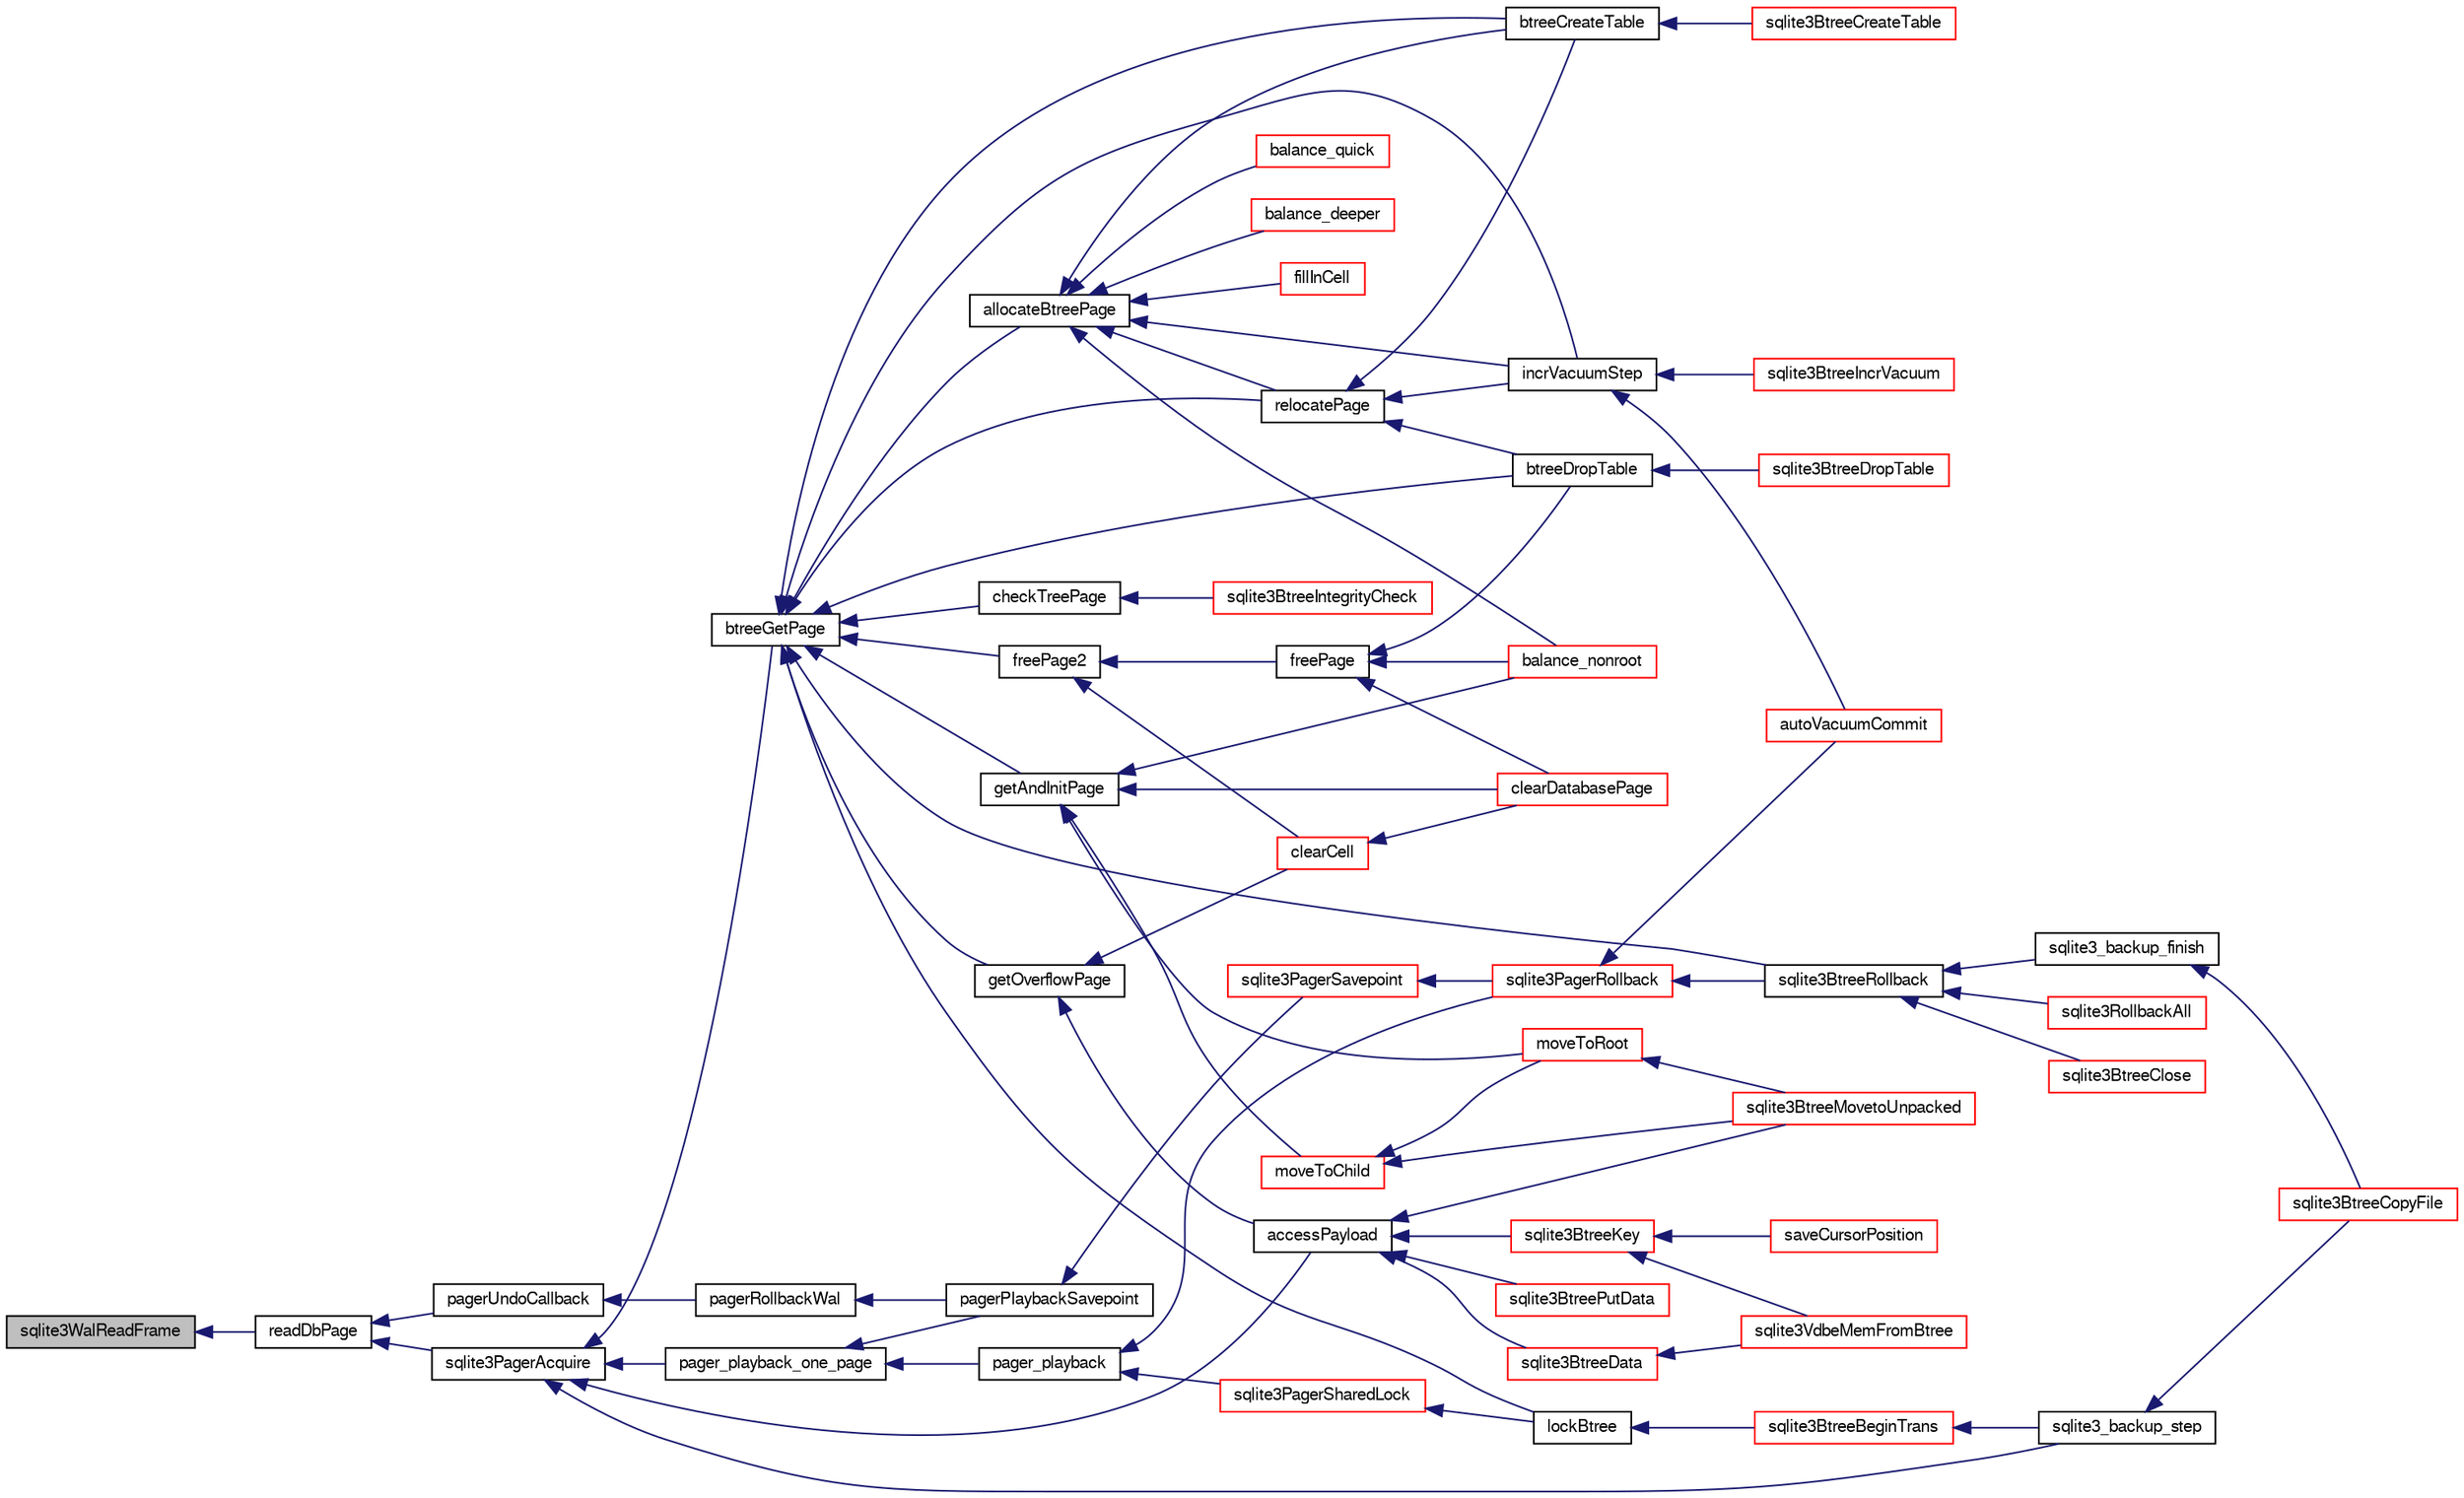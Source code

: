 digraph "sqlite3WalReadFrame"
{
  edge [fontname="FreeSans",fontsize="10",labelfontname="FreeSans",labelfontsize="10"];
  node [fontname="FreeSans",fontsize="10",shape=record];
  rankdir="LR";
  Node814184 [label="sqlite3WalReadFrame",height=0.2,width=0.4,color="black", fillcolor="grey75", style="filled", fontcolor="black"];
  Node814184 -> Node814185 [dir="back",color="midnightblue",fontsize="10",style="solid",fontname="FreeSans"];
  Node814185 [label="readDbPage",height=0.2,width=0.4,color="black", fillcolor="white", style="filled",URL="$sqlite3_8c.html#a1c4cca64dd97dda37d9be9cac94941a0"];
  Node814185 -> Node814186 [dir="back",color="midnightblue",fontsize="10",style="solid",fontname="FreeSans"];
  Node814186 [label="pagerUndoCallback",height=0.2,width=0.4,color="black", fillcolor="white", style="filled",URL="$sqlite3_8c.html#aca578b7eaed97dbbc2219eb67e1de24f"];
  Node814186 -> Node814187 [dir="back",color="midnightblue",fontsize="10",style="solid",fontname="FreeSans"];
  Node814187 [label="pagerRollbackWal",height=0.2,width=0.4,color="black", fillcolor="white", style="filled",URL="$sqlite3_8c.html#a80911cae8e3a137646b54d4e3e52147b"];
  Node814187 -> Node814188 [dir="back",color="midnightblue",fontsize="10",style="solid",fontname="FreeSans"];
  Node814188 [label="pagerPlaybackSavepoint",height=0.2,width=0.4,color="black", fillcolor="white", style="filled",URL="$sqlite3_8c.html#aedf76c3b6661c4244cc3e2c5464fd12e"];
  Node814188 -> Node814189 [dir="back",color="midnightblue",fontsize="10",style="solid",fontname="FreeSans"];
  Node814189 [label="sqlite3PagerSavepoint",height=0.2,width=0.4,color="red", fillcolor="white", style="filled",URL="$sqlite3_8c.html#a8b5f1920b6a8b564a47e243868f2c8d4"];
  Node814189 -> Node814190 [dir="back",color="midnightblue",fontsize="10",style="solid",fontname="FreeSans"];
  Node814190 [label="sqlite3PagerRollback",height=0.2,width=0.4,color="red", fillcolor="white", style="filled",URL="$sqlite3_8c.html#afdd2ecbb97b7a716892ff6bd10c7dfd0"];
  Node814190 -> Node814507 [dir="back",color="midnightblue",fontsize="10",style="solid",fontname="FreeSans"];
  Node814507 [label="autoVacuumCommit",height=0.2,width=0.4,color="red", fillcolor="white", style="filled",URL="$sqlite3_8c.html#a809d22c6311135ae3048adf41febaef0"];
  Node814190 -> Node814513 [dir="back",color="midnightblue",fontsize="10",style="solid",fontname="FreeSans"];
  Node814513 [label="sqlite3BtreeRollback",height=0.2,width=0.4,color="black", fillcolor="white", style="filled",URL="$sqlite3_8c.html#a317473acdafdd688385c8954f09de186"];
  Node814513 -> Node814460 [dir="back",color="midnightblue",fontsize="10",style="solid",fontname="FreeSans"];
  Node814460 [label="sqlite3BtreeClose",height=0.2,width=0.4,color="red", fillcolor="white", style="filled",URL="$sqlite3_8c.html#a729b65009b66a99200496b09c124df01"];
  Node814513 -> Node814424 [dir="back",color="midnightblue",fontsize="10",style="solid",fontname="FreeSans"];
  Node814424 [label="sqlite3_backup_finish",height=0.2,width=0.4,color="black", fillcolor="white", style="filled",URL="$sqlite3_8h.html#a176857dd58d99be53b6d7305533e0048"];
  Node814424 -> Node814408 [dir="back",color="midnightblue",fontsize="10",style="solid",fontname="FreeSans"];
  Node814408 [label="sqlite3BtreeCopyFile",height=0.2,width=0.4,color="red", fillcolor="white", style="filled",URL="$sqlite3_8c.html#a4d9e19a79f0d5c1dfcef0bd137ae83f9"];
  Node814513 -> Node814412 [dir="back",color="midnightblue",fontsize="10",style="solid",fontname="FreeSans"];
  Node814412 [label="sqlite3RollbackAll",height=0.2,width=0.4,color="red", fillcolor="white", style="filled",URL="$sqlite3_8c.html#ad902dd388d73208539f557962e3fe6bb"];
  Node814185 -> Node814466 [dir="back",color="midnightblue",fontsize="10",style="solid",fontname="FreeSans"];
  Node814466 [label="sqlite3PagerAcquire",height=0.2,width=0.4,color="black", fillcolor="white", style="filled",URL="$sqlite3_8c.html#a22a53daafd2bd778cda390312651f994"];
  Node814466 -> Node814467 [dir="back",color="midnightblue",fontsize="10",style="solid",fontname="FreeSans"];
  Node814467 [label="pager_playback_one_page",height=0.2,width=0.4,color="black", fillcolor="white", style="filled",URL="$sqlite3_8c.html#adfca1dee9939482792fe2b4ed982d00e"];
  Node814467 -> Node814468 [dir="back",color="midnightblue",fontsize="10",style="solid",fontname="FreeSans"];
  Node814468 [label="pager_playback",height=0.2,width=0.4,color="black", fillcolor="white", style="filled",URL="$sqlite3_8c.html#a9d9a750a9fc76eb4b668c8a16b164a65"];
  Node814468 -> Node814469 [dir="back",color="midnightblue",fontsize="10",style="solid",fontname="FreeSans"];
  Node814469 [label="sqlite3PagerSharedLock",height=0.2,width=0.4,color="red", fillcolor="white", style="filled",URL="$sqlite3_8c.html#a58c197b629fb6eaacf96c7add57c70df"];
  Node814469 -> Node814471 [dir="back",color="midnightblue",fontsize="10",style="solid",fontname="FreeSans"];
  Node814471 [label="lockBtree",height=0.2,width=0.4,color="black", fillcolor="white", style="filled",URL="$sqlite3_8c.html#a5b808194d3178be15705a420265cee9d"];
  Node814471 -> Node814472 [dir="back",color="midnightblue",fontsize="10",style="solid",fontname="FreeSans"];
  Node814472 [label="sqlite3BtreeBeginTrans",height=0.2,width=0.4,color="red", fillcolor="white", style="filled",URL="$sqlite3_8c.html#a52d6706df15c67c22aa7d0e290c16bf5"];
  Node814472 -> Node814407 [dir="back",color="midnightblue",fontsize="10",style="solid",fontname="FreeSans"];
  Node814407 [label="sqlite3_backup_step",height=0.2,width=0.4,color="black", fillcolor="white", style="filled",URL="$sqlite3_8h.html#a1699b75e98d082eebc465a9e64c35269"];
  Node814407 -> Node814408 [dir="back",color="midnightblue",fontsize="10",style="solid",fontname="FreeSans"];
  Node814468 -> Node814190 [dir="back",color="midnightblue",fontsize="10",style="solid",fontname="FreeSans"];
  Node814467 -> Node814188 [dir="back",color="midnightblue",fontsize="10",style="solid",fontname="FreeSans"];
  Node814466 -> Node814474 [dir="back",color="midnightblue",fontsize="10",style="solid",fontname="FreeSans"];
  Node814474 [label="btreeGetPage",height=0.2,width=0.4,color="black", fillcolor="white", style="filled",URL="$sqlite3_8c.html#ac59679e30ceb0190614fbd19a7feb6de"];
  Node814474 -> Node814475 [dir="back",color="midnightblue",fontsize="10",style="solid",fontname="FreeSans"];
  Node814475 [label="getAndInitPage",height=0.2,width=0.4,color="black", fillcolor="white", style="filled",URL="$sqlite3_8c.html#ae85122d12808231a8d58459440a405ab"];
  Node814475 -> Node814476 [dir="back",color="midnightblue",fontsize="10",style="solid",fontname="FreeSans"];
  Node814476 [label="moveToChild",height=0.2,width=0.4,color="red", fillcolor="white", style="filled",URL="$sqlite3_8c.html#a1dbea539dd841af085ba1e1390922237"];
  Node814476 -> Node814477 [dir="back",color="midnightblue",fontsize="10",style="solid",fontname="FreeSans"];
  Node814477 [label="moveToRoot",height=0.2,width=0.4,color="red", fillcolor="white", style="filled",URL="$sqlite3_8c.html#a2b8fb9bf88e10e7e4dedc8da64e7e956"];
  Node814477 -> Node814480 [dir="back",color="midnightblue",fontsize="10",style="solid",fontname="FreeSans"];
  Node814480 [label="sqlite3BtreeMovetoUnpacked",height=0.2,width=0.4,color="red", fillcolor="white", style="filled",URL="$sqlite3_8c.html#a6d0b5aed55d5e85a0a6bfcae169fe579"];
  Node814476 -> Node814480 [dir="back",color="midnightblue",fontsize="10",style="solid",fontname="FreeSans"];
  Node814475 -> Node814477 [dir="back",color="midnightblue",fontsize="10",style="solid",fontname="FreeSans"];
  Node814475 -> Node814497 [dir="back",color="midnightblue",fontsize="10",style="solid",fontname="FreeSans"];
  Node814497 [label="balance_nonroot",height=0.2,width=0.4,color="red", fillcolor="white", style="filled",URL="$sqlite3_8c.html#a513ba5c0beb3462a4b60064469f1539d"];
  Node814475 -> Node814499 [dir="back",color="midnightblue",fontsize="10",style="solid",fontname="FreeSans"];
  Node814499 [label="clearDatabasePage",height=0.2,width=0.4,color="red", fillcolor="white", style="filled",URL="$sqlite3_8c.html#aecc3046a56feeeabd3ca93c0685e35d5"];
  Node814474 -> Node814471 [dir="back",color="midnightblue",fontsize="10",style="solid",fontname="FreeSans"];
  Node814474 -> Node814504 [dir="back",color="midnightblue",fontsize="10",style="solid",fontname="FreeSans"];
  Node814504 [label="relocatePage",height=0.2,width=0.4,color="black", fillcolor="white", style="filled",URL="$sqlite3_8c.html#af8fb5934ff87b02845c89350c57fd2bc"];
  Node814504 -> Node814505 [dir="back",color="midnightblue",fontsize="10",style="solid",fontname="FreeSans"];
  Node814505 [label="incrVacuumStep",height=0.2,width=0.4,color="black", fillcolor="white", style="filled",URL="$sqlite3_8c.html#a68a85130a567f1700dc0907ec9227892"];
  Node814505 -> Node814506 [dir="back",color="midnightblue",fontsize="10",style="solid",fontname="FreeSans"];
  Node814506 [label="sqlite3BtreeIncrVacuum",height=0.2,width=0.4,color="red", fillcolor="white", style="filled",URL="$sqlite3_8c.html#a0b4c98acfd785fc6d5dc5c3237030318"];
  Node814505 -> Node814507 [dir="back",color="midnightblue",fontsize="10",style="solid",fontname="FreeSans"];
  Node814504 -> Node814511 [dir="back",color="midnightblue",fontsize="10",style="solid",fontname="FreeSans"];
  Node814511 [label="btreeCreateTable",height=0.2,width=0.4,color="black", fillcolor="white", style="filled",URL="$sqlite3_8c.html#a48e09eaac366a6b585edd02553872954"];
  Node814511 -> Node814512 [dir="back",color="midnightblue",fontsize="10",style="solid",fontname="FreeSans"];
  Node814512 [label="sqlite3BtreeCreateTable",height=0.2,width=0.4,color="red", fillcolor="white", style="filled",URL="$sqlite3_8c.html#a1a9ef91a0faff12254ec3f58cade3291"];
  Node814504 -> Node814502 [dir="back",color="midnightblue",fontsize="10",style="solid",fontname="FreeSans"];
  Node814502 [label="btreeDropTable",height=0.2,width=0.4,color="black", fillcolor="white", style="filled",URL="$sqlite3_8c.html#abba4061ea34842db278e91f537d2c2ff"];
  Node814502 -> Node814503 [dir="back",color="midnightblue",fontsize="10",style="solid",fontname="FreeSans"];
  Node814503 [label="sqlite3BtreeDropTable",height=0.2,width=0.4,color="red", fillcolor="white", style="filled",URL="$sqlite3_8c.html#a7b9a218bc08d8acfc94b74ea5c47eaa8"];
  Node814474 -> Node814505 [dir="back",color="midnightblue",fontsize="10",style="solid",fontname="FreeSans"];
  Node814474 -> Node814513 [dir="back",color="midnightblue",fontsize="10",style="solid",fontname="FreeSans"];
  Node814474 -> Node814514 [dir="back",color="midnightblue",fontsize="10",style="solid",fontname="FreeSans"];
  Node814514 [label="getOverflowPage",height=0.2,width=0.4,color="black", fillcolor="white", style="filled",URL="$sqlite3_8c.html#af907f898e049d621e2c9dc1ed1d63cf4"];
  Node814514 -> Node814515 [dir="back",color="midnightblue",fontsize="10",style="solid",fontname="FreeSans"];
  Node814515 [label="accessPayload",height=0.2,width=0.4,color="black", fillcolor="white", style="filled",URL="$sqlite3_8c.html#acf70e6d3cb6afd54d677b3dffb6959d2"];
  Node814515 -> Node814516 [dir="back",color="midnightblue",fontsize="10",style="solid",fontname="FreeSans"];
  Node814516 [label="sqlite3BtreeKey",height=0.2,width=0.4,color="red", fillcolor="white", style="filled",URL="$sqlite3_8c.html#ac2d5b22a7aae9c57b8a4ef7be643c1cd"];
  Node814516 -> Node814517 [dir="back",color="midnightblue",fontsize="10",style="solid",fontname="FreeSans"];
  Node814517 [label="saveCursorPosition",height=0.2,width=0.4,color="red", fillcolor="white", style="filled",URL="$sqlite3_8c.html#a1fd19e15f7d2a03087f0c1f287dda917"];
  Node814516 -> Node814521 [dir="back",color="midnightblue",fontsize="10",style="solid",fontname="FreeSans"];
  Node814521 [label="sqlite3VdbeMemFromBtree",height=0.2,width=0.4,color="red", fillcolor="white", style="filled",URL="$sqlite3_8c.html#a2f4630d8648b1bf4ffcda8c6813518d2"];
  Node814515 -> Node814524 [dir="back",color="midnightblue",fontsize="10",style="solid",fontname="FreeSans"];
  Node814524 [label="sqlite3BtreeData",height=0.2,width=0.4,color="red", fillcolor="white", style="filled",URL="$sqlite3_8c.html#a1790f0a3e62aea4361ab60996272a78c"];
  Node814524 -> Node814521 [dir="back",color="midnightblue",fontsize="10",style="solid",fontname="FreeSans"];
  Node814515 -> Node814480 [dir="back",color="midnightblue",fontsize="10",style="solid",fontname="FreeSans"];
  Node814515 -> Node814520 [dir="back",color="midnightblue",fontsize="10",style="solid",fontname="FreeSans"];
  Node814520 [label="sqlite3BtreePutData",height=0.2,width=0.4,color="red", fillcolor="white", style="filled",URL="$sqlite3_8c.html#a3de4f8662e8ea70d283bd57db1152a4c"];
  Node814514 -> Node814525 [dir="back",color="midnightblue",fontsize="10",style="solid",fontname="FreeSans"];
  Node814525 [label="clearCell",height=0.2,width=0.4,color="red", fillcolor="white", style="filled",URL="$sqlite3_8c.html#acde9692b1b53b7e35fa3ee62c01a0341"];
  Node814525 -> Node814499 [dir="back",color="midnightblue",fontsize="10",style="solid",fontname="FreeSans"];
  Node814474 -> Node814526 [dir="back",color="midnightblue",fontsize="10",style="solid",fontname="FreeSans"];
  Node814526 [label="allocateBtreePage",height=0.2,width=0.4,color="black", fillcolor="white", style="filled",URL="$sqlite3_8c.html#ae84ce1103eabfe9455a6a59e6cec4a33"];
  Node814526 -> Node814504 [dir="back",color="midnightblue",fontsize="10",style="solid",fontname="FreeSans"];
  Node814526 -> Node814505 [dir="back",color="midnightblue",fontsize="10",style="solid",fontname="FreeSans"];
  Node814526 -> Node814527 [dir="back",color="midnightblue",fontsize="10",style="solid",fontname="FreeSans"];
  Node814527 [label="fillInCell",height=0.2,width=0.4,color="red", fillcolor="white", style="filled",URL="$sqlite3_8c.html#ab66a77004cf93954f2aae7e52a4e51a7"];
  Node814526 -> Node814528 [dir="back",color="midnightblue",fontsize="10",style="solid",fontname="FreeSans"];
  Node814528 [label="balance_quick",height=0.2,width=0.4,color="red", fillcolor="white", style="filled",URL="$sqlite3_8c.html#a92f1869a02b8b9196e5ea7ed2e61c328"];
  Node814526 -> Node814497 [dir="back",color="midnightblue",fontsize="10",style="solid",fontname="FreeSans"];
  Node814526 -> Node814529 [dir="back",color="midnightblue",fontsize="10",style="solid",fontname="FreeSans"];
  Node814529 [label="balance_deeper",height=0.2,width=0.4,color="red", fillcolor="white", style="filled",URL="$sqlite3_8c.html#af8eafba12a6ebc987cf6ae89f4cce1a8"];
  Node814526 -> Node814511 [dir="back",color="midnightblue",fontsize="10",style="solid",fontname="FreeSans"];
  Node814474 -> Node814530 [dir="back",color="midnightblue",fontsize="10",style="solid",fontname="FreeSans"];
  Node814530 [label="freePage2",height=0.2,width=0.4,color="black", fillcolor="white", style="filled",URL="$sqlite3_8c.html#a625a2c2bdaf95cdb3a7cb945201f7efb"];
  Node814530 -> Node814531 [dir="back",color="midnightblue",fontsize="10",style="solid",fontname="FreeSans"];
  Node814531 [label="freePage",height=0.2,width=0.4,color="black", fillcolor="white", style="filled",URL="$sqlite3_8c.html#ad98f5006fdec390948dd2966cf0cf12f"];
  Node814531 -> Node814497 [dir="back",color="midnightblue",fontsize="10",style="solid",fontname="FreeSans"];
  Node814531 -> Node814499 [dir="back",color="midnightblue",fontsize="10",style="solid",fontname="FreeSans"];
  Node814531 -> Node814502 [dir="back",color="midnightblue",fontsize="10",style="solid",fontname="FreeSans"];
  Node814530 -> Node814525 [dir="back",color="midnightblue",fontsize="10",style="solid",fontname="FreeSans"];
  Node814474 -> Node814511 [dir="back",color="midnightblue",fontsize="10",style="solid",fontname="FreeSans"];
  Node814474 -> Node814502 [dir="back",color="midnightblue",fontsize="10",style="solid",fontname="FreeSans"];
  Node814474 -> Node814532 [dir="back",color="midnightblue",fontsize="10",style="solid",fontname="FreeSans"];
  Node814532 [label="checkTreePage",height=0.2,width=0.4,color="black", fillcolor="white", style="filled",URL="$sqlite3_8c.html#a0bdac89d12e5ac328d260ae8259777b2"];
  Node814532 -> Node814533 [dir="back",color="midnightblue",fontsize="10",style="solid",fontname="FreeSans"];
  Node814533 [label="sqlite3BtreeIntegrityCheck",height=0.2,width=0.4,color="red", fillcolor="white", style="filled",URL="$sqlite3_8c.html#aa00011902d9e5ba26452d147c43fa1d8"];
  Node814466 -> Node814515 [dir="back",color="midnightblue",fontsize="10",style="solid",fontname="FreeSans"];
  Node814466 -> Node814407 [dir="back",color="midnightblue",fontsize="10",style="solid",fontname="FreeSans"];
}
